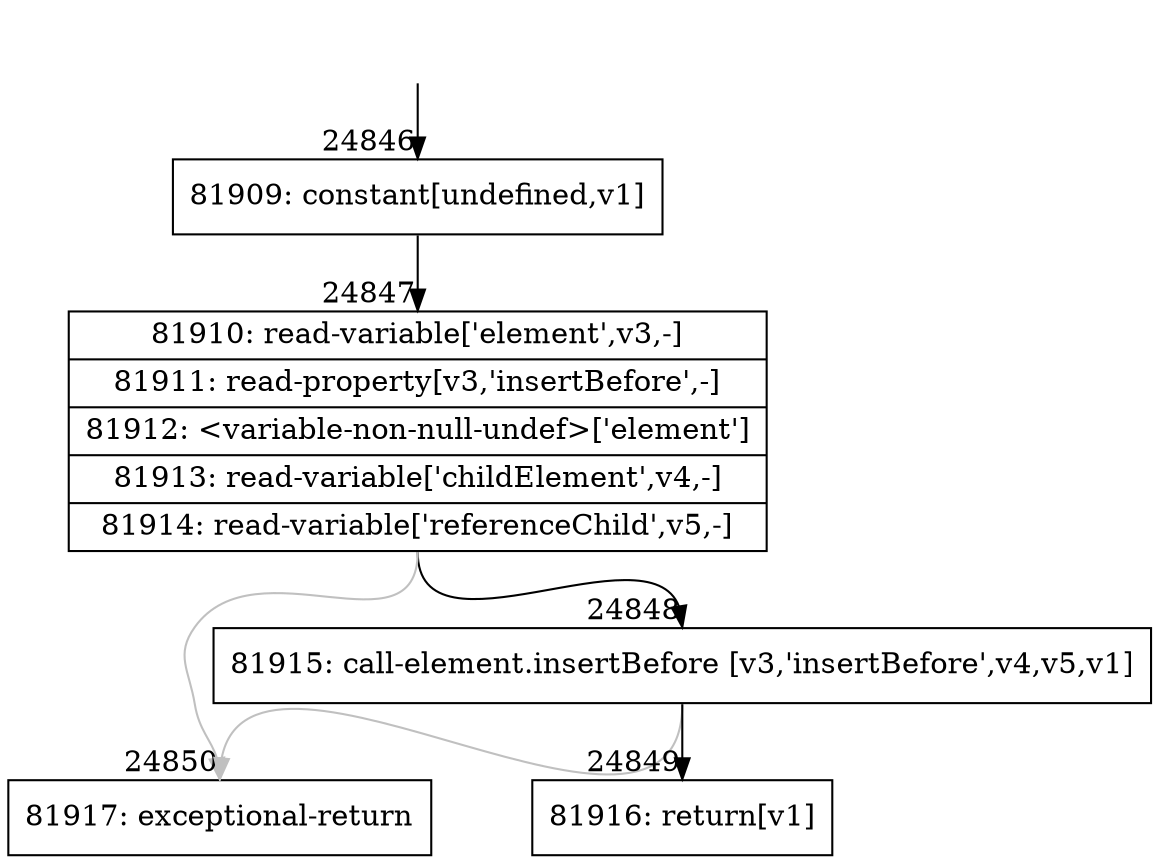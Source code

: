 digraph {
rankdir="TD"
BB_entry2183[shape=none,label=""];
BB_entry2183 -> BB24846 [tailport=s, headport=n, headlabel="    24846"]
BB24846 [shape=record label="{81909: constant[undefined,v1]}" ] 
BB24846 -> BB24847 [tailport=s, headport=n, headlabel="      24847"]
BB24847 [shape=record label="{81910: read-variable['element',v3,-]|81911: read-property[v3,'insertBefore',-]|81912: \<variable-non-null-undef\>['element']|81913: read-variable['childElement',v4,-]|81914: read-variable['referenceChild',v5,-]}" ] 
BB24847 -> BB24848 [tailport=s, headport=n, headlabel="      24848"]
BB24847 -> BB24850 [tailport=s, headport=n, color=gray, headlabel="      24850"]
BB24848 [shape=record label="{81915: call-element.insertBefore [v3,'insertBefore',v4,v5,v1]}" ] 
BB24848 -> BB24849 [tailport=s, headport=n, headlabel="      24849"]
BB24848 -> BB24850 [tailport=s, headport=n, color=gray]
BB24849 [shape=record label="{81916: return[v1]}" ] 
BB24850 [shape=record label="{81917: exceptional-return}" ] 
//#$~ 46448
}

